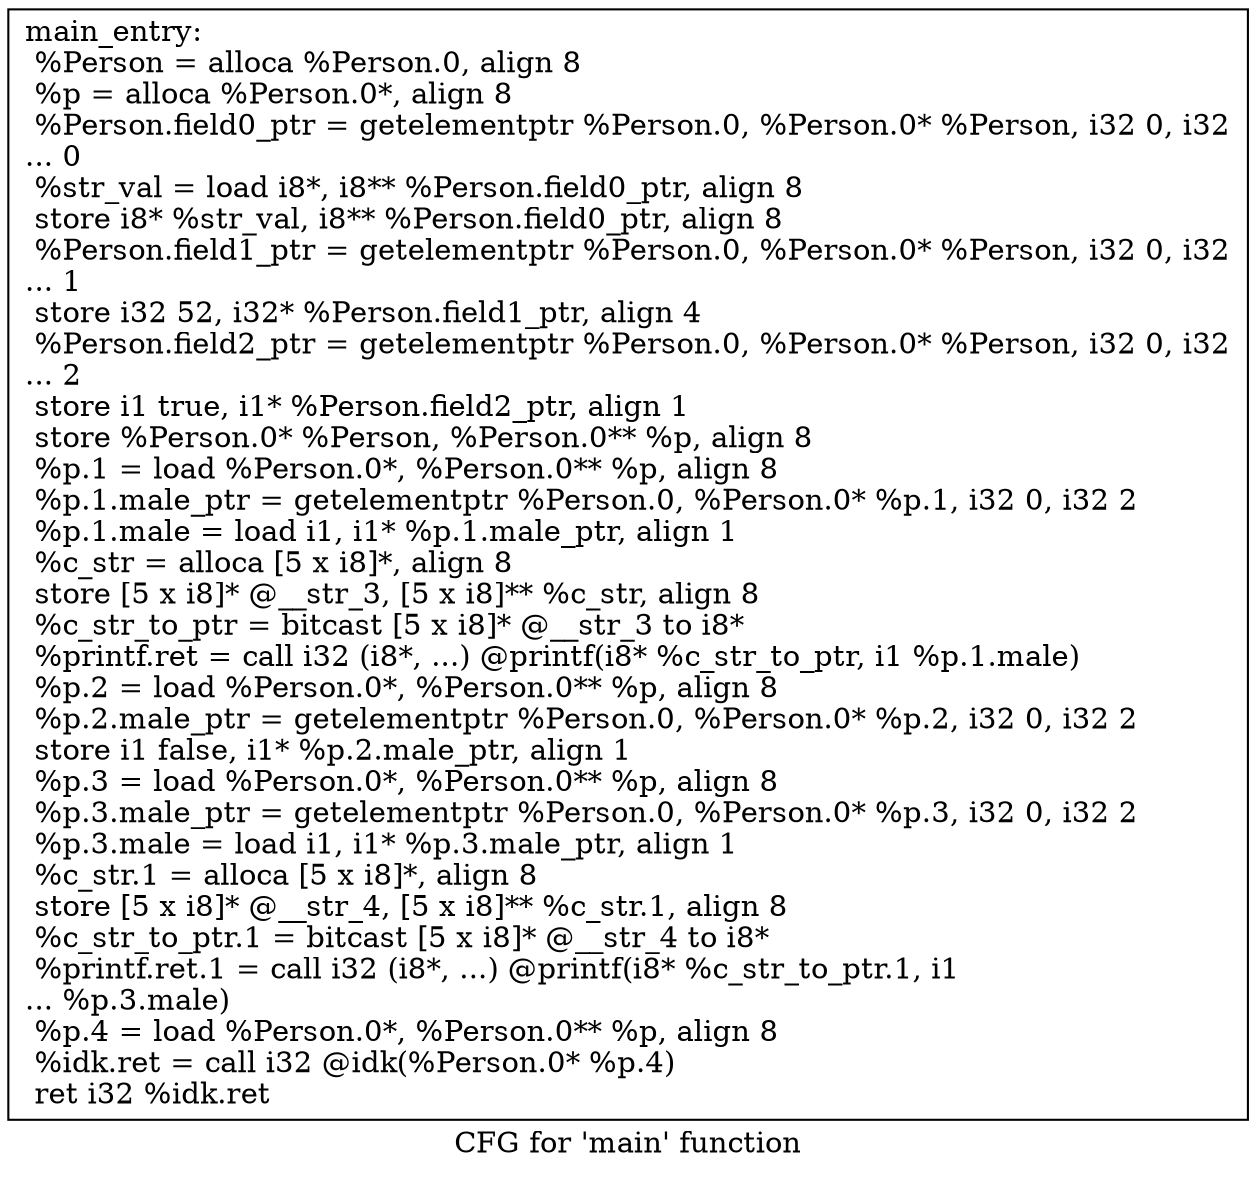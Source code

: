 digraph "CFG for 'main' function" {
	label="CFG for 'main' function";

	Node0x1e70b80 [shape=record,label="{main_entry:\l  %Person = alloca %Person.0, align 8\l  %p = alloca %Person.0*, align 8\l  %Person.field0_ptr = getelementptr %Person.0, %Person.0* %Person, i32 0, i32\l... 0\l  %str_val = load i8*, i8** %Person.field0_ptr, align 8\l  store i8* %str_val, i8** %Person.field0_ptr, align 8\l  %Person.field1_ptr = getelementptr %Person.0, %Person.0* %Person, i32 0, i32\l... 1\l  store i32 52, i32* %Person.field1_ptr, align 4\l  %Person.field2_ptr = getelementptr %Person.0, %Person.0* %Person, i32 0, i32\l... 2\l  store i1 true, i1* %Person.field2_ptr, align 1\l  store %Person.0* %Person, %Person.0** %p, align 8\l  %p.1 = load %Person.0*, %Person.0** %p, align 8\l  %p.1.male_ptr = getelementptr %Person.0, %Person.0* %p.1, i32 0, i32 2\l  %p.1.male = load i1, i1* %p.1.male_ptr, align 1\l  %c_str = alloca [5 x i8]*, align 8\l  store [5 x i8]* @__str_3, [5 x i8]** %c_str, align 8\l  %c_str_to_ptr = bitcast [5 x i8]* @__str_3 to i8*\l  %printf.ret = call i32 (i8*, ...) @printf(i8* %c_str_to_ptr, i1 %p.1.male)\l  %p.2 = load %Person.0*, %Person.0** %p, align 8\l  %p.2.male_ptr = getelementptr %Person.0, %Person.0* %p.2, i32 0, i32 2\l  store i1 false, i1* %p.2.male_ptr, align 1\l  %p.3 = load %Person.0*, %Person.0** %p, align 8\l  %p.3.male_ptr = getelementptr %Person.0, %Person.0* %p.3, i32 0, i32 2\l  %p.3.male = load i1, i1* %p.3.male_ptr, align 1\l  %c_str.1 = alloca [5 x i8]*, align 8\l  store [5 x i8]* @__str_4, [5 x i8]** %c_str.1, align 8\l  %c_str_to_ptr.1 = bitcast [5 x i8]* @__str_4 to i8*\l  %printf.ret.1 = call i32 (i8*, ...) @printf(i8* %c_str_to_ptr.1, i1\l... %p.3.male)\l  %p.4 = load %Person.0*, %Person.0** %p, align 8\l  %idk.ret = call i32 @idk(%Person.0* %p.4)\l  ret i32 %idk.ret\l}"];
}

